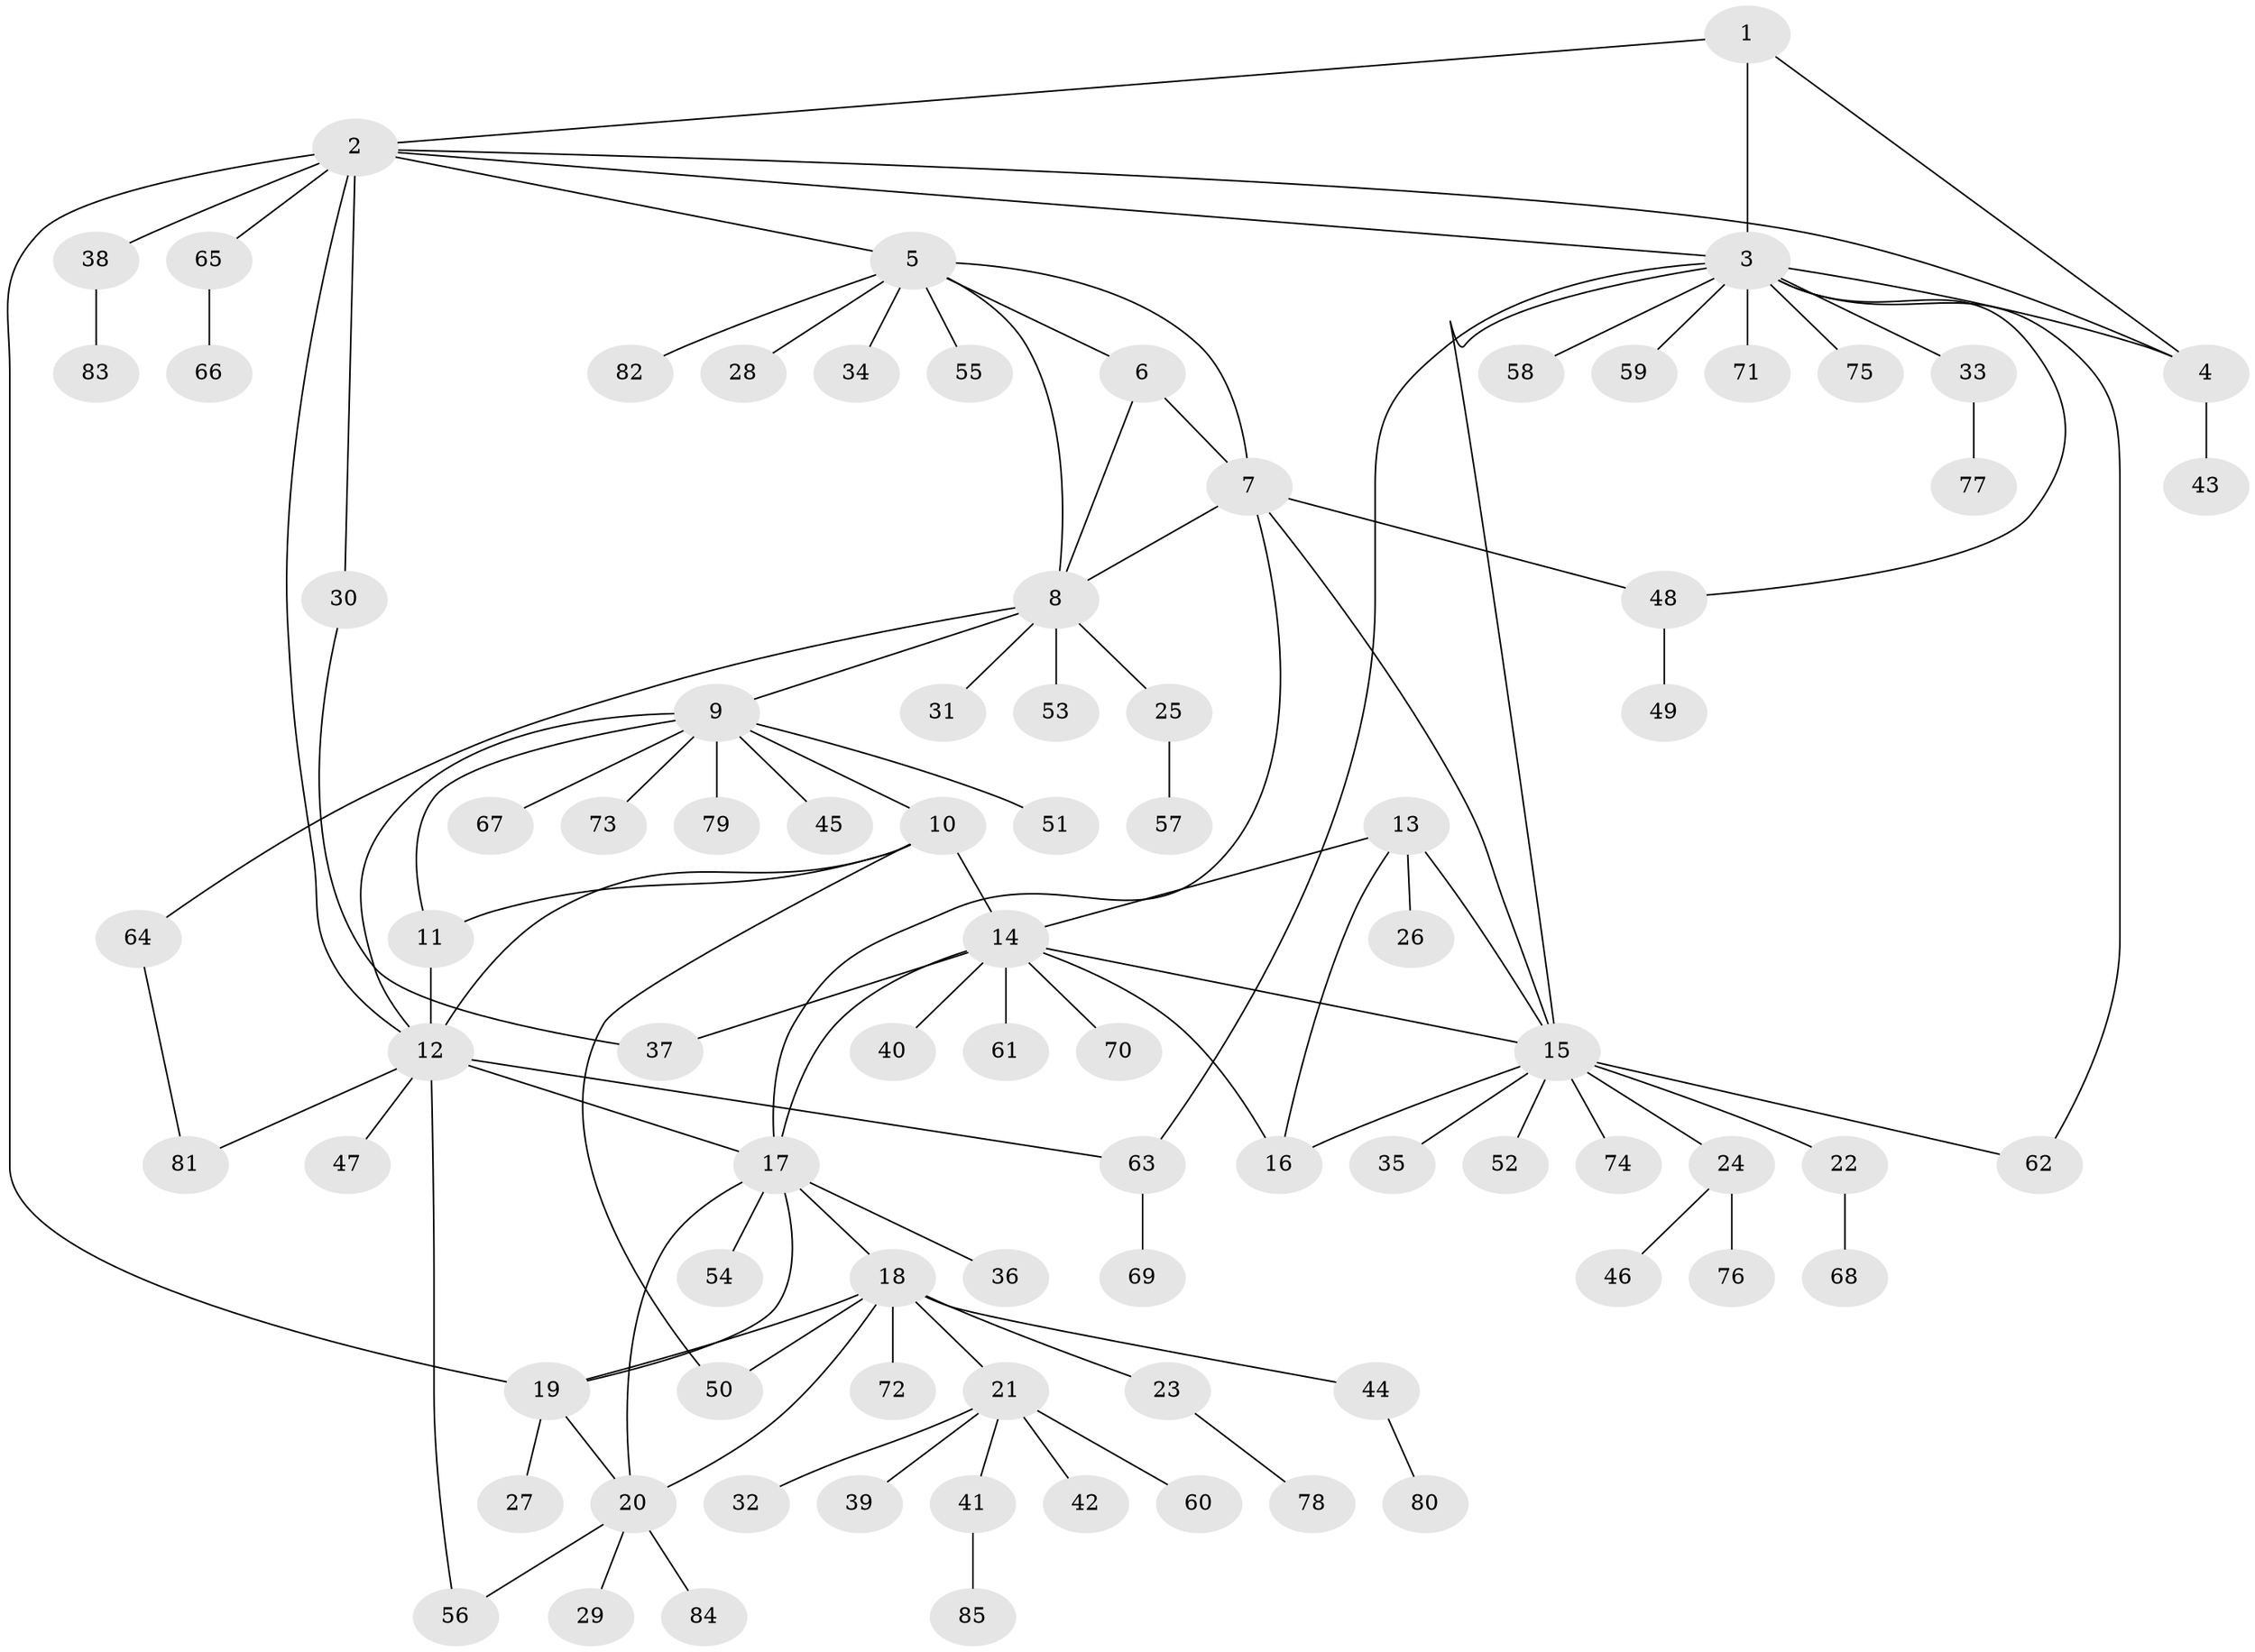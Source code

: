 // Generated by graph-tools (version 1.1) at 2025/50/03/09/25 03:50:36]
// undirected, 85 vertices, 112 edges
graph export_dot {
graph [start="1"]
  node [color=gray90,style=filled];
  1;
  2;
  3;
  4;
  5;
  6;
  7;
  8;
  9;
  10;
  11;
  12;
  13;
  14;
  15;
  16;
  17;
  18;
  19;
  20;
  21;
  22;
  23;
  24;
  25;
  26;
  27;
  28;
  29;
  30;
  31;
  32;
  33;
  34;
  35;
  36;
  37;
  38;
  39;
  40;
  41;
  42;
  43;
  44;
  45;
  46;
  47;
  48;
  49;
  50;
  51;
  52;
  53;
  54;
  55;
  56;
  57;
  58;
  59;
  60;
  61;
  62;
  63;
  64;
  65;
  66;
  67;
  68;
  69;
  70;
  71;
  72;
  73;
  74;
  75;
  76;
  77;
  78;
  79;
  80;
  81;
  82;
  83;
  84;
  85;
  1 -- 2;
  1 -- 3;
  1 -- 4;
  2 -- 3;
  2 -- 4;
  2 -- 5;
  2 -- 12;
  2 -- 19;
  2 -- 30;
  2 -- 38;
  2 -- 65;
  3 -- 4;
  3 -- 15;
  3 -- 33;
  3 -- 48;
  3 -- 58;
  3 -- 59;
  3 -- 62;
  3 -- 63;
  3 -- 71;
  3 -- 75;
  4 -- 43;
  5 -- 6;
  5 -- 7;
  5 -- 8;
  5 -- 28;
  5 -- 34;
  5 -- 55;
  5 -- 82;
  6 -- 7;
  6 -- 8;
  7 -- 8;
  7 -- 15;
  7 -- 17;
  7 -- 48;
  8 -- 9;
  8 -- 25;
  8 -- 31;
  8 -- 53;
  8 -- 64;
  9 -- 10;
  9 -- 11;
  9 -- 12;
  9 -- 45;
  9 -- 51;
  9 -- 67;
  9 -- 73;
  9 -- 79;
  10 -- 11;
  10 -- 12;
  10 -- 14;
  10 -- 50;
  11 -- 12;
  12 -- 17;
  12 -- 47;
  12 -- 56;
  12 -- 63;
  12 -- 81;
  13 -- 14;
  13 -- 15;
  13 -- 16;
  13 -- 26;
  14 -- 15;
  14 -- 16;
  14 -- 17;
  14 -- 37;
  14 -- 40;
  14 -- 61;
  14 -- 70;
  15 -- 16;
  15 -- 22;
  15 -- 24;
  15 -- 35;
  15 -- 52;
  15 -- 62;
  15 -- 74;
  17 -- 18;
  17 -- 19;
  17 -- 20;
  17 -- 36;
  17 -- 54;
  18 -- 19;
  18 -- 20;
  18 -- 21;
  18 -- 23;
  18 -- 44;
  18 -- 50;
  18 -- 72;
  19 -- 20;
  19 -- 27;
  20 -- 29;
  20 -- 56;
  20 -- 84;
  21 -- 32;
  21 -- 39;
  21 -- 41;
  21 -- 42;
  21 -- 60;
  22 -- 68;
  23 -- 78;
  24 -- 46;
  24 -- 76;
  25 -- 57;
  30 -- 37;
  33 -- 77;
  38 -- 83;
  41 -- 85;
  44 -- 80;
  48 -- 49;
  63 -- 69;
  64 -- 81;
  65 -- 66;
}
